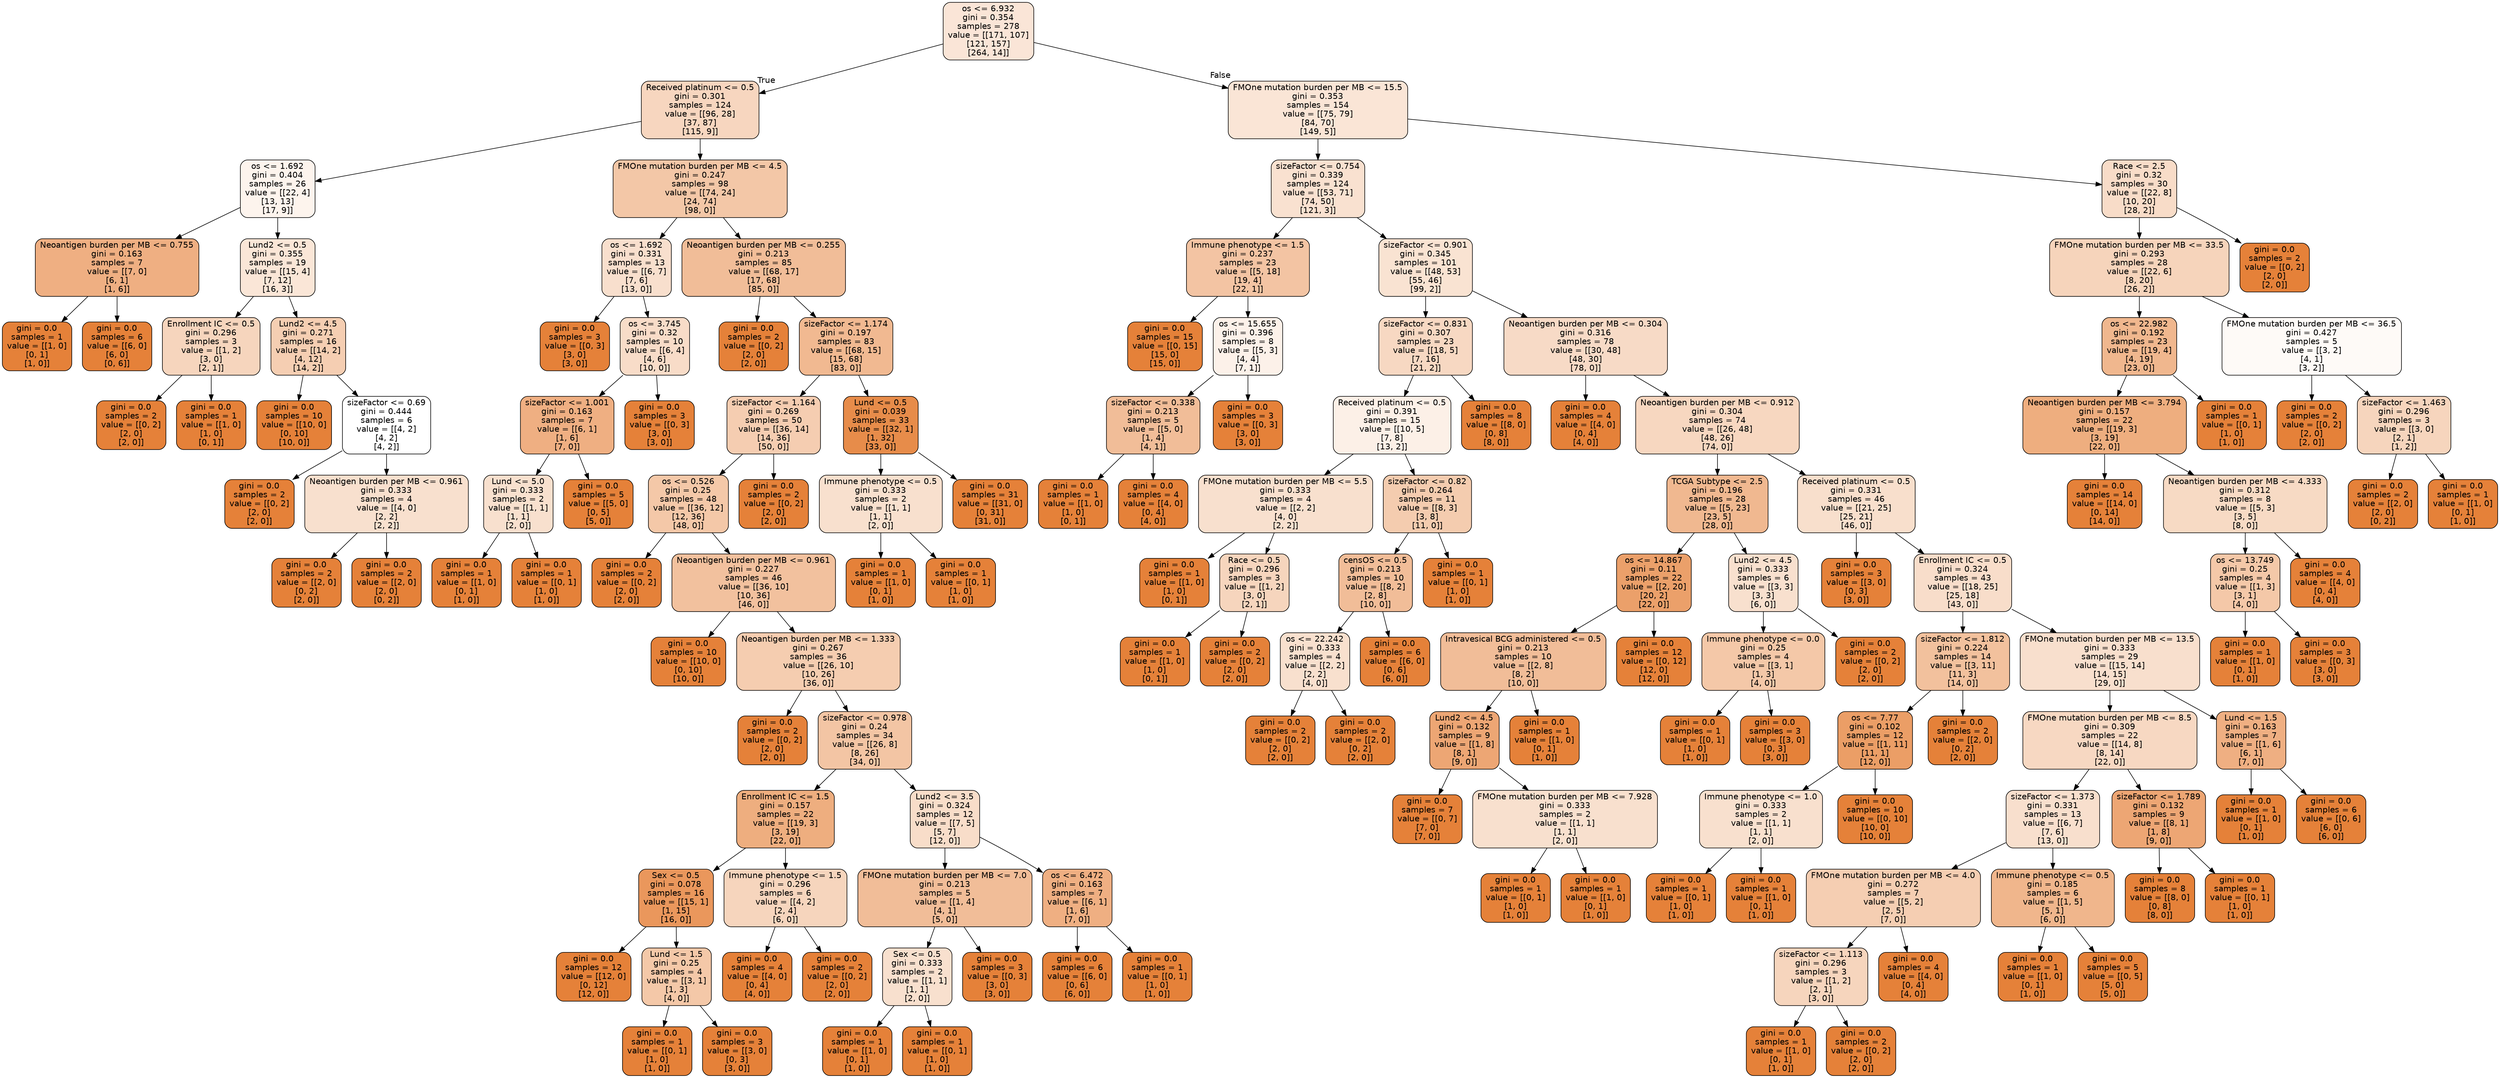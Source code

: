 digraph Tree {
node [shape=box, style="filled, rounded", color="black", fontname=helvetica] ;
edge [fontname=helvetica] ;
0 [label="os <= 6.932\ngini = 0.354\nsamples = 278\nvalue = [[171, 107]\n[121, 157]\n[264, 14]]", fillcolor="#fae5d7"] ;
1 [label="Received platinum <= 0.5\ngini = 0.301\nsamples = 124\nvalue = [[96, 28]\n[37, 87]\n[115, 9]]", fillcolor="#f7d6bf"] ;
0 -> 1 [labeldistance=2.5, labelangle=45, headlabel="True"] ;
2 [label="os <= 1.692\ngini = 0.404\nsamples = 26\nvalue = [[22, 4]\n[13, 13]\n[17, 9]]", fillcolor="#fdf4ed"] ;
1 -> 2 ;
3 [label="Neoantigen burden per MB <= 0.755\ngini = 0.163\nsamples = 7\nvalue = [[7, 0]\n[6, 1]\n[1, 6]]", fillcolor="#efaf82"] ;
2 -> 3 ;
4 [label="gini = 0.0\nsamples = 1\nvalue = [[1, 0]\n[0, 1]\n[1, 0]]", fillcolor="#e58139"] ;
3 -> 4 ;
5 [label="gini = 0.0\nsamples = 6\nvalue = [[6, 0]\n[6, 0]\n[0, 6]]", fillcolor="#e58139"] ;
3 -> 5 ;
6 [label="Lund2 <= 0.5\ngini = 0.355\nsamples = 19\nvalue = [[15, 4]\n[7, 12]\n[16, 3]]", fillcolor="#fae6d7"] ;
2 -> 6 ;
7 [label="Enrollment IC <= 0.5\ngini = 0.296\nsamples = 3\nvalue = [[1, 2]\n[3, 0]\n[2, 1]]", fillcolor="#f6d5bd"] ;
6 -> 7 ;
8 [label="gini = 0.0\nsamples = 2\nvalue = [[0, 2]\n[2, 0]\n[2, 0]]", fillcolor="#e58139"] ;
7 -> 8 ;
9 [label="gini = 0.0\nsamples = 1\nvalue = [[1, 0]\n[1, 0]\n[0, 1]]", fillcolor="#e58139"] ;
7 -> 9 ;
10 [label="Lund2 <= 4.5\ngini = 0.271\nsamples = 16\nvalue = [[14, 2]\n[4, 12]\n[14, 2]]", fillcolor="#f5ceb2"] ;
6 -> 10 ;
11 [label="gini = 0.0\nsamples = 10\nvalue = [[10, 0]\n[0, 10]\n[10, 0]]", fillcolor="#e58139"] ;
10 -> 11 ;
12 [label="sizeFactor <= 0.69\ngini = 0.444\nsamples = 6\nvalue = [[4, 2]\n[4, 2]\n[4, 2]]", fillcolor="#ffffff"] ;
10 -> 12 ;
13 [label="gini = 0.0\nsamples = 2\nvalue = [[0, 2]\n[2, 0]\n[2, 0]]", fillcolor="#e58139"] ;
12 -> 13 ;
14 [label="Neoantigen burden per MB <= 0.961\ngini = 0.333\nsamples = 4\nvalue = [[4, 0]\n[2, 2]\n[2, 2]]", fillcolor="#f8e0ce"] ;
12 -> 14 ;
15 [label="gini = 0.0\nsamples = 2\nvalue = [[2, 0]\n[0, 2]\n[2, 0]]", fillcolor="#e58139"] ;
14 -> 15 ;
16 [label="gini = 0.0\nsamples = 2\nvalue = [[2, 0]\n[2, 0]\n[0, 2]]", fillcolor="#e58139"] ;
14 -> 16 ;
17 [label="FMOne mutation burden per MB <= 4.5\ngini = 0.247\nsamples = 98\nvalue = [[74, 24]\n[24, 74]\n[98, 0]]", fillcolor="#f3c7a7"] ;
1 -> 17 ;
18 [label="os <= 1.692\ngini = 0.331\nsamples = 13\nvalue = [[6, 7]\n[7, 6]\n[13, 0]]", fillcolor="#f8dfcd"] ;
17 -> 18 ;
19 [label="gini = 0.0\nsamples = 3\nvalue = [[0, 3]\n[3, 0]\n[3, 0]]", fillcolor="#e58139"] ;
18 -> 19 ;
20 [label="os <= 3.745\ngini = 0.32\nsamples = 10\nvalue = [[6, 4]\n[4, 6]\n[10, 0]]", fillcolor="#f8dcc8"] ;
18 -> 20 ;
21 [label="sizeFactor <= 1.001\ngini = 0.163\nsamples = 7\nvalue = [[6, 1]\n[1, 6]\n[7, 0]]", fillcolor="#efaf82"] ;
20 -> 21 ;
22 [label="Lund <= 5.0\ngini = 0.333\nsamples = 2\nvalue = [[1, 1]\n[1, 1]\n[2, 0]]", fillcolor="#f8e0ce"] ;
21 -> 22 ;
23 [label="gini = 0.0\nsamples = 1\nvalue = [[1, 0]\n[0, 1]\n[1, 0]]", fillcolor="#e58139"] ;
22 -> 23 ;
24 [label="gini = 0.0\nsamples = 1\nvalue = [[0, 1]\n[1, 0]\n[1, 0]]", fillcolor="#e58139"] ;
22 -> 24 ;
25 [label="gini = 0.0\nsamples = 5\nvalue = [[5, 0]\n[0, 5]\n[5, 0]]", fillcolor="#e58139"] ;
21 -> 25 ;
26 [label="gini = 0.0\nsamples = 3\nvalue = [[0, 3]\n[3, 0]\n[3, 0]]", fillcolor="#e58139"] ;
20 -> 26 ;
27 [label="Neoantigen burden per MB <= 0.255\ngini = 0.213\nsamples = 85\nvalue = [[68, 17]\n[17, 68]\n[85, 0]]", fillcolor="#f1bd98"] ;
17 -> 27 ;
28 [label="gini = 0.0\nsamples = 2\nvalue = [[0, 2]\n[2, 0]\n[2, 0]]", fillcolor="#e58139"] ;
27 -> 28 ;
29 [label="sizeFactor <= 1.174\ngini = 0.197\nsamples = 83\nvalue = [[68, 15]\n[15, 68]\n[83, 0]]", fillcolor="#f1b991"] ;
27 -> 29 ;
30 [label="sizeFactor <= 1.164\ngini = 0.269\nsamples = 50\nvalue = [[36, 14]\n[14, 36]\n[50, 0]]", fillcolor="#f5cdb1"] ;
29 -> 30 ;
31 [label="os <= 0.526\ngini = 0.25\nsamples = 48\nvalue = [[36, 12]\n[12, 36]\n[48, 0]]", fillcolor="#f4c8a8"] ;
30 -> 31 ;
32 [label="gini = 0.0\nsamples = 2\nvalue = [[0, 2]\n[2, 0]\n[2, 0]]", fillcolor="#e58139"] ;
31 -> 32 ;
33 [label="Neoantigen burden per MB <= 0.961\ngini = 0.227\nsamples = 46\nvalue = [[36, 10]\n[10, 36]\n[46, 0]]", fillcolor="#f2c19e"] ;
31 -> 33 ;
34 [label="gini = 0.0\nsamples = 10\nvalue = [[10, 0]\n[0, 10]\n[10, 0]]", fillcolor="#e58139"] ;
33 -> 34 ;
35 [label="Neoantigen burden per MB <= 1.333\ngini = 0.267\nsamples = 36\nvalue = [[26, 10]\n[10, 26]\n[36, 0]]", fillcolor="#f5cdb0"] ;
33 -> 35 ;
36 [label="gini = 0.0\nsamples = 2\nvalue = [[0, 2]\n[2, 0]\n[2, 0]]", fillcolor="#e58139"] ;
35 -> 36 ;
37 [label="sizeFactor <= 0.978\ngini = 0.24\nsamples = 34\nvalue = [[26, 8]\n[8, 26]\n[34, 0]]", fillcolor="#f3c5a4"] ;
35 -> 37 ;
38 [label="Enrollment IC <= 1.5\ngini = 0.157\nsamples = 22\nvalue = [[19, 3]\n[3, 19]\n[22, 0]]", fillcolor="#eeae7f"] ;
37 -> 38 ;
39 [label="Sex <= 0.5\ngini = 0.078\nsamples = 16\nvalue = [[15, 1]\n[1, 15]\n[16, 0]]", fillcolor="#ea975c"] ;
38 -> 39 ;
40 [label="gini = 0.0\nsamples = 12\nvalue = [[12, 0]\n[0, 12]\n[12, 0]]", fillcolor="#e58139"] ;
39 -> 40 ;
41 [label="Lund <= 1.5\ngini = 0.25\nsamples = 4\nvalue = [[3, 1]\n[1, 3]\n[4, 0]]", fillcolor="#f4c8a8"] ;
39 -> 41 ;
42 [label="gini = 0.0\nsamples = 1\nvalue = [[0, 1]\n[1, 0]\n[1, 0]]", fillcolor="#e58139"] ;
41 -> 42 ;
43 [label="gini = 0.0\nsamples = 3\nvalue = [[3, 0]\n[0, 3]\n[3, 0]]", fillcolor="#e58139"] ;
41 -> 43 ;
44 [label="Immune phenotype <= 1.5\ngini = 0.296\nsamples = 6\nvalue = [[4, 2]\n[2, 4]\n[6, 0]]", fillcolor="#f6d5bd"] ;
38 -> 44 ;
45 [label="gini = 0.0\nsamples = 4\nvalue = [[4, 0]\n[0, 4]\n[4, 0]]", fillcolor="#e58139"] ;
44 -> 45 ;
46 [label="gini = 0.0\nsamples = 2\nvalue = [[0, 2]\n[2, 0]\n[2, 0]]", fillcolor="#e58139"] ;
44 -> 46 ;
47 [label="Lund2 <= 3.5\ngini = 0.324\nsamples = 12\nvalue = [[7, 5]\n[5, 7]\n[12, 0]]", fillcolor="#f8ddc9"] ;
37 -> 47 ;
48 [label="FMOne mutation burden per MB <= 7.0\ngini = 0.213\nsamples = 5\nvalue = [[1, 4]\n[4, 1]\n[5, 0]]", fillcolor="#f1bd98"] ;
47 -> 48 ;
49 [label="Sex <= 0.5\ngini = 0.333\nsamples = 2\nvalue = [[1, 1]\n[1, 1]\n[2, 0]]", fillcolor="#f8e0ce"] ;
48 -> 49 ;
50 [label="gini = 0.0\nsamples = 1\nvalue = [[1, 0]\n[0, 1]\n[1, 0]]", fillcolor="#e58139"] ;
49 -> 50 ;
51 [label="gini = 0.0\nsamples = 1\nvalue = [[0, 1]\n[1, 0]\n[1, 0]]", fillcolor="#e58139"] ;
49 -> 51 ;
52 [label="gini = 0.0\nsamples = 3\nvalue = [[0, 3]\n[3, 0]\n[3, 0]]", fillcolor="#e58139"] ;
48 -> 52 ;
53 [label="os <= 6.472\ngini = 0.163\nsamples = 7\nvalue = [[6, 1]\n[1, 6]\n[7, 0]]", fillcolor="#efaf82"] ;
47 -> 53 ;
54 [label="gini = 0.0\nsamples = 6\nvalue = [[6, 0]\n[0, 6]\n[6, 0]]", fillcolor="#e58139"] ;
53 -> 54 ;
55 [label="gini = 0.0\nsamples = 1\nvalue = [[0, 1]\n[1, 0]\n[1, 0]]", fillcolor="#e58139"] ;
53 -> 55 ;
56 [label="gini = 0.0\nsamples = 2\nvalue = [[0, 2]\n[2, 0]\n[2, 0]]", fillcolor="#e58139"] ;
30 -> 56 ;
57 [label="Lund <= 0.5\ngini = 0.039\nsamples = 33\nvalue = [[32, 1]\n[1, 32]\n[33, 0]]", fillcolor="#e78c4a"] ;
29 -> 57 ;
58 [label="Immune phenotype <= 0.5\ngini = 0.333\nsamples = 2\nvalue = [[1, 1]\n[1, 1]\n[2, 0]]", fillcolor="#f8e0ce"] ;
57 -> 58 ;
59 [label="gini = 0.0\nsamples = 1\nvalue = [[1, 0]\n[0, 1]\n[1, 0]]", fillcolor="#e58139"] ;
58 -> 59 ;
60 [label="gini = 0.0\nsamples = 1\nvalue = [[0, 1]\n[1, 0]\n[1, 0]]", fillcolor="#e58139"] ;
58 -> 60 ;
61 [label="gini = 0.0\nsamples = 31\nvalue = [[31, 0]\n[0, 31]\n[31, 0]]", fillcolor="#e58139"] ;
57 -> 61 ;
62 [label="FMOne mutation burden per MB <= 15.5\ngini = 0.353\nsamples = 154\nvalue = [[75, 79]\n[84, 70]\n[149, 5]]", fillcolor="#fae5d6"] ;
0 -> 62 [labeldistance=2.5, labelangle=-45, headlabel="False"] ;
63 [label="sizeFactor <= 0.754\ngini = 0.339\nsamples = 124\nvalue = [[53, 71]\n[74, 50]\n[121, 3]]", fillcolor="#f9e1d0"] ;
62 -> 63 ;
64 [label="Immune phenotype <= 1.5\ngini = 0.237\nsamples = 23\nvalue = [[5, 18]\n[19, 4]\n[22, 1]]", fillcolor="#f3c4a3"] ;
63 -> 64 ;
65 [label="gini = 0.0\nsamples = 15\nvalue = [[0, 15]\n[15, 0]\n[15, 0]]", fillcolor="#e58139"] ;
64 -> 65 ;
66 [label="os <= 15.655\ngini = 0.396\nsamples = 8\nvalue = [[5, 3]\n[4, 4]\n[7, 1]]", fillcolor="#fcf1e9"] ;
64 -> 66 ;
67 [label="sizeFactor <= 0.338\ngini = 0.213\nsamples = 5\nvalue = [[5, 0]\n[1, 4]\n[4, 1]]", fillcolor="#f1bd98"] ;
66 -> 67 ;
68 [label="gini = 0.0\nsamples = 1\nvalue = [[1, 0]\n[1, 0]\n[0, 1]]", fillcolor="#e58139"] ;
67 -> 68 ;
69 [label="gini = 0.0\nsamples = 4\nvalue = [[4, 0]\n[0, 4]\n[4, 0]]", fillcolor="#e58139"] ;
67 -> 69 ;
70 [label="gini = 0.0\nsamples = 3\nvalue = [[0, 3]\n[3, 0]\n[3, 0]]", fillcolor="#e58139"] ;
66 -> 70 ;
71 [label="sizeFactor <= 0.901\ngini = 0.345\nsamples = 101\nvalue = [[48, 53]\n[55, 46]\n[99, 2]]", fillcolor="#f9e3d2"] ;
63 -> 71 ;
72 [label="sizeFactor <= 0.831\ngini = 0.307\nsamples = 23\nvalue = [[18, 5]\n[7, 16]\n[21, 2]]", fillcolor="#f7d8c2"] ;
71 -> 72 ;
73 [label="Received platinum <= 0.5\ngini = 0.391\nsamples = 15\nvalue = [[10, 5]\n[7, 8]\n[13, 2]]", fillcolor="#fcf0e7"] ;
72 -> 73 ;
74 [label="FMOne mutation burden per MB <= 5.5\ngini = 0.333\nsamples = 4\nvalue = [[2, 2]\n[4, 0]\n[2, 2]]", fillcolor="#f8e0ce"] ;
73 -> 74 ;
75 [label="gini = 0.0\nsamples = 1\nvalue = [[1, 0]\n[1, 0]\n[0, 1]]", fillcolor="#e58139"] ;
74 -> 75 ;
76 [label="Race <= 0.5\ngini = 0.296\nsamples = 3\nvalue = [[1, 2]\n[3, 0]\n[2, 1]]", fillcolor="#f6d5bd"] ;
74 -> 76 ;
77 [label="gini = 0.0\nsamples = 1\nvalue = [[1, 0]\n[1, 0]\n[0, 1]]", fillcolor="#e58139"] ;
76 -> 77 ;
78 [label="gini = 0.0\nsamples = 2\nvalue = [[0, 2]\n[2, 0]\n[2, 0]]", fillcolor="#e58139"] ;
76 -> 78 ;
79 [label="sizeFactor <= 0.82\ngini = 0.264\nsamples = 11\nvalue = [[8, 3]\n[3, 8]\n[11, 0]]", fillcolor="#f4ccaf"] ;
73 -> 79 ;
80 [label="censOS <= 0.5\ngini = 0.213\nsamples = 10\nvalue = [[8, 2]\n[2, 8]\n[10, 0]]", fillcolor="#f1bd98"] ;
79 -> 80 ;
81 [label="os <= 22.242\ngini = 0.333\nsamples = 4\nvalue = [[2, 2]\n[2, 2]\n[4, 0]]", fillcolor="#f8e0ce"] ;
80 -> 81 ;
82 [label="gini = 0.0\nsamples = 2\nvalue = [[0, 2]\n[2, 0]\n[2, 0]]", fillcolor="#e58139"] ;
81 -> 82 ;
83 [label="gini = 0.0\nsamples = 2\nvalue = [[2, 0]\n[0, 2]\n[2, 0]]", fillcolor="#e58139"] ;
81 -> 83 ;
84 [label="gini = 0.0\nsamples = 6\nvalue = [[6, 0]\n[0, 6]\n[6, 0]]", fillcolor="#e58139"] ;
80 -> 84 ;
85 [label="gini = 0.0\nsamples = 1\nvalue = [[0, 1]\n[1, 0]\n[1, 0]]", fillcolor="#e58139"] ;
79 -> 85 ;
86 [label="gini = 0.0\nsamples = 8\nvalue = [[8, 0]\n[0, 8]\n[8, 0]]", fillcolor="#e58139"] ;
72 -> 86 ;
87 [label="Neoantigen burden per MB <= 0.304\ngini = 0.316\nsamples = 78\nvalue = [[30, 48]\n[48, 30]\n[78, 0]]", fillcolor="#f7dac6"] ;
71 -> 87 ;
88 [label="gini = 0.0\nsamples = 4\nvalue = [[4, 0]\n[0, 4]\n[4, 0]]", fillcolor="#e58139"] ;
87 -> 88 ;
89 [label="Neoantigen burden per MB <= 0.912\ngini = 0.304\nsamples = 74\nvalue = [[26, 48]\n[48, 26]\n[74, 0]]", fillcolor="#f7d7c0"] ;
87 -> 89 ;
90 [label="TCGA Subtype <= 2.5\ngini = 0.196\nsamples = 28\nvalue = [[5, 23]\n[23, 5]\n[28, 0]]", fillcolor="#f0b890"] ;
89 -> 90 ;
91 [label="os <= 14.867\ngini = 0.11\nsamples = 22\nvalue = [[2, 20]\n[20, 2]\n[22, 0]]", fillcolor="#eba06a"] ;
90 -> 91 ;
92 [label="Intravesical BCG administered <= 0.5\ngini = 0.213\nsamples = 10\nvalue = [[2, 8]\n[8, 2]\n[10, 0]]", fillcolor="#f1bd98"] ;
91 -> 92 ;
93 [label="Lund2 <= 4.5\ngini = 0.132\nsamples = 9\nvalue = [[1, 8]\n[8, 1]\n[9, 0]]", fillcolor="#eda674"] ;
92 -> 93 ;
94 [label="gini = 0.0\nsamples = 7\nvalue = [[0, 7]\n[7, 0]\n[7, 0]]", fillcolor="#e58139"] ;
93 -> 94 ;
95 [label="FMOne mutation burden per MB <= 7.928\ngini = 0.333\nsamples = 2\nvalue = [[1, 1]\n[1, 1]\n[2, 0]]", fillcolor="#f8e0ce"] ;
93 -> 95 ;
96 [label="gini = 0.0\nsamples = 1\nvalue = [[0, 1]\n[1, 0]\n[1, 0]]", fillcolor="#e58139"] ;
95 -> 96 ;
97 [label="gini = 0.0\nsamples = 1\nvalue = [[1, 0]\n[0, 1]\n[1, 0]]", fillcolor="#e58139"] ;
95 -> 97 ;
98 [label="gini = 0.0\nsamples = 1\nvalue = [[1, 0]\n[0, 1]\n[1, 0]]", fillcolor="#e58139"] ;
92 -> 98 ;
99 [label="gini = 0.0\nsamples = 12\nvalue = [[0, 12]\n[12, 0]\n[12, 0]]", fillcolor="#e58139"] ;
91 -> 99 ;
100 [label="Lund2 <= 4.5\ngini = 0.333\nsamples = 6\nvalue = [[3, 3]\n[3, 3]\n[6, 0]]", fillcolor="#f8e0ce"] ;
90 -> 100 ;
101 [label="Immune phenotype <= 0.0\ngini = 0.25\nsamples = 4\nvalue = [[3, 1]\n[1, 3]\n[4, 0]]", fillcolor="#f4c8a8"] ;
100 -> 101 ;
102 [label="gini = 0.0\nsamples = 1\nvalue = [[0, 1]\n[1, 0]\n[1, 0]]", fillcolor="#e58139"] ;
101 -> 102 ;
103 [label="gini = 0.0\nsamples = 3\nvalue = [[3, 0]\n[0, 3]\n[3, 0]]", fillcolor="#e58139"] ;
101 -> 103 ;
104 [label="gini = 0.0\nsamples = 2\nvalue = [[0, 2]\n[2, 0]\n[2, 0]]", fillcolor="#e58139"] ;
100 -> 104 ;
105 [label="Received platinum <= 0.5\ngini = 0.331\nsamples = 46\nvalue = [[21, 25]\n[25, 21]\n[46, 0]]", fillcolor="#f8dfcc"] ;
89 -> 105 ;
106 [label="gini = 0.0\nsamples = 3\nvalue = [[3, 0]\n[0, 3]\n[3, 0]]", fillcolor="#e58139"] ;
105 -> 106 ;
107 [label="Enrollment IC <= 0.5\ngini = 0.324\nsamples = 43\nvalue = [[18, 25]\n[25, 18]\n[43, 0]]", fillcolor="#f8ddca"] ;
105 -> 107 ;
108 [label="sizeFactor <= 1.812\ngini = 0.224\nsamples = 14\nvalue = [[3, 11]\n[11, 3]\n[14, 0]]", fillcolor="#f2c19d"] ;
107 -> 108 ;
109 [label="os <= 7.77\ngini = 0.102\nsamples = 12\nvalue = [[1, 11]\n[11, 1]\n[12, 0]]", fillcolor="#eb9e66"] ;
108 -> 109 ;
110 [label="Immune phenotype <= 1.0\ngini = 0.333\nsamples = 2\nvalue = [[1, 1]\n[1, 1]\n[2, 0]]", fillcolor="#f8e0ce"] ;
109 -> 110 ;
111 [label="gini = 0.0\nsamples = 1\nvalue = [[0, 1]\n[1, 0]\n[1, 0]]", fillcolor="#e58139"] ;
110 -> 111 ;
112 [label="gini = 0.0\nsamples = 1\nvalue = [[1, 0]\n[0, 1]\n[1, 0]]", fillcolor="#e58139"] ;
110 -> 112 ;
113 [label="gini = 0.0\nsamples = 10\nvalue = [[0, 10]\n[10, 0]\n[10, 0]]", fillcolor="#e58139"] ;
109 -> 113 ;
114 [label="gini = 0.0\nsamples = 2\nvalue = [[2, 0]\n[0, 2]\n[2, 0]]", fillcolor="#e58139"] ;
108 -> 114 ;
115 [label="FMOne mutation burden per MB <= 13.5\ngini = 0.333\nsamples = 29\nvalue = [[15, 14]\n[14, 15]\n[29, 0]]", fillcolor="#f8dfcd"] ;
107 -> 115 ;
116 [label="FMOne mutation burden per MB <= 8.5\ngini = 0.309\nsamples = 22\nvalue = [[14, 8]\n[8, 14]\n[22, 0]]", fillcolor="#f7d8c2"] ;
115 -> 116 ;
117 [label="sizeFactor <= 1.373\ngini = 0.331\nsamples = 13\nvalue = [[6, 7]\n[7, 6]\n[13, 0]]", fillcolor="#f8dfcd"] ;
116 -> 117 ;
118 [label="FMOne mutation burden per MB <= 4.0\ngini = 0.272\nsamples = 7\nvalue = [[5, 2]\n[2, 5]\n[7, 0]]", fillcolor="#f5ceb2"] ;
117 -> 118 ;
119 [label="sizeFactor <= 1.113\ngini = 0.296\nsamples = 3\nvalue = [[1, 2]\n[2, 1]\n[3, 0]]", fillcolor="#f6d5bd"] ;
118 -> 119 ;
120 [label="gini = 0.0\nsamples = 1\nvalue = [[1, 0]\n[0, 1]\n[1, 0]]", fillcolor="#e58139"] ;
119 -> 120 ;
121 [label="gini = 0.0\nsamples = 2\nvalue = [[0, 2]\n[2, 0]\n[2, 0]]", fillcolor="#e58139"] ;
119 -> 121 ;
122 [label="gini = 0.0\nsamples = 4\nvalue = [[4, 0]\n[0, 4]\n[4, 0]]", fillcolor="#e58139"] ;
118 -> 122 ;
123 [label="Immune phenotype <= 0.5\ngini = 0.185\nsamples = 6\nvalue = [[1, 5]\n[5, 1]\n[6, 0]]", fillcolor="#f0b68c"] ;
117 -> 123 ;
124 [label="gini = 0.0\nsamples = 1\nvalue = [[1, 0]\n[0, 1]\n[1, 0]]", fillcolor="#e58139"] ;
123 -> 124 ;
125 [label="gini = 0.0\nsamples = 5\nvalue = [[0, 5]\n[5, 0]\n[5, 0]]", fillcolor="#e58139"] ;
123 -> 125 ;
126 [label="sizeFactor <= 1.789\ngini = 0.132\nsamples = 9\nvalue = [[8, 1]\n[1, 8]\n[9, 0]]", fillcolor="#eda674"] ;
116 -> 126 ;
127 [label="gini = 0.0\nsamples = 8\nvalue = [[8, 0]\n[0, 8]\n[8, 0]]", fillcolor="#e58139"] ;
126 -> 127 ;
128 [label="gini = 0.0\nsamples = 1\nvalue = [[0, 1]\n[1, 0]\n[1, 0]]", fillcolor="#e58139"] ;
126 -> 128 ;
129 [label="Lund <= 1.5\ngini = 0.163\nsamples = 7\nvalue = [[1, 6]\n[6, 1]\n[7, 0]]", fillcolor="#efaf82"] ;
115 -> 129 ;
130 [label="gini = 0.0\nsamples = 1\nvalue = [[1, 0]\n[0, 1]\n[1, 0]]", fillcolor="#e58139"] ;
129 -> 130 ;
131 [label="gini = 0.0\nsamples = 6\nvalue = [[0, 6]\n[6, 0]\n[6, 0]]", fillcolor="#e58139"] ;
129 -> 131 ;
132 [label="Race <= 2.5\ngini = 0.32\nsamples = 30\nvalue = [[22, 8]\n[10, 20]\n[28, 2]]", fillcolor="#f8dcc8"] ;
62 -> 132 ;
133 [label="FMOne mutation burden per MB <= 33.5\ngini = 0.293\nsamples = 28\nvalue = [[22, 6]\n[8, 20]\n[26, 2]]", fillcolor="#f6d4bb"] ;
132 -> 133 ;
134 [label="os <= 22.982\ngini = 0.192\nsamples = 23\nvalue = [[19, 4]\n[4, 19]\n[23, 0]]", fillcolor="#f0b78e"] ;
133 -> 134 ;
135 [label="Neoantigen burden per MB <= 3.794\ngini = 0.157\nsamples = 22\nvalue = [[19, 3]\n[3, 19]\n[22, 0]]", fillcolor="#eeae7f"] ;
134 -> 135 ;
136 [label="gini = 0.0\nsamples = 14\nvalue = [[14, 0]\n[0, 14]\n[14, 0]]", fillcolor="#e58139"] ;
135 -> 136 ;
137 [label="Neoantigen burden per MB <= 4.333\ngini = 0.312\nsamples = 8\nvalue = [[5, 3]\n[3, 5]\n[8, 0]]", fillcolor="#f7dac4"] ;
135 -> 137 ;
138 [label="os <= 13.749\ngini = 0.25\nsamples = 4\nvalue = [[1, 3]\n[3, 1]\n[4, 0]]", fillcolor="#f4c8a8"] ;
137 -> 138 ;
139 [label="gini = 0.0\nsamples = 1\nvalue = [[1, 0]\n[0, 1]\n[1, 0]]", fillcolor="#e58139"] ;
138 -> 139 ;
140 [label="gini = 0.0\nsamples = 3\nvalue = [[0, 3]\n[3, 0]\n[3, 0]]", fillcolor="#e58139"] ;
138 -> 140 ;
141 [label="gini = 0.0\nsamples = 4\nvalue = [[4, 0]\n[0, 4]\n[4, 0]]", fillcolor="#e58139"] ;
137 -> 141 ;
142 [label="gini = 0.0\nsamples = 1\nvalue = [[0, 1]\n[1, 0]\n[1, 0]]", fillcolor="#e58139"] ;
134 -> 142 ;
143 [label="FMOne mutation burden per MB <= 36.5\ngini = 0.427\nsamples = 5\nvalue = [[3, 2]\n[4, 1]\n[3, 2]]", fillcolor="#fefaf7"] ;
133 -> 143 ;
144 [label="gini = 0.0\nsamples = 2\nvalue = [[0, 2]\n[2, 0]\n[2, 0]]", fillcolor="#e58139"] ;
143 -> 144 ;
145 [label="sizeFactor <= 1.463\ngini = 0.296\nsamples = 3\nvalue = [[3, 0]\n[2, 1]\n[1, 2]]", fillcolor="#f6d5bd"] ;
143 -> 145 ;
146 [label="gini = 0.0\nsamples = 2\nvalue = [[2, 0]\n[2, 0]\n[0, 2]]", fillcolor="#e58139"] ;
145 -> 146 ;
147 [label="gini = 0.0\nsamples = 1\nvalue = [[1, 0]\n[0, 1]\n[1, 0]]", fillcolor="#e58139"] ;
145 -> 147 ;
148 [label="gini = 0.0\nsamples = 2\nvalue = [[0, 2]\n[2, 0]\n[2, 0]]", fillcolor="#e58139"] ;
132 -> 148 ;
}